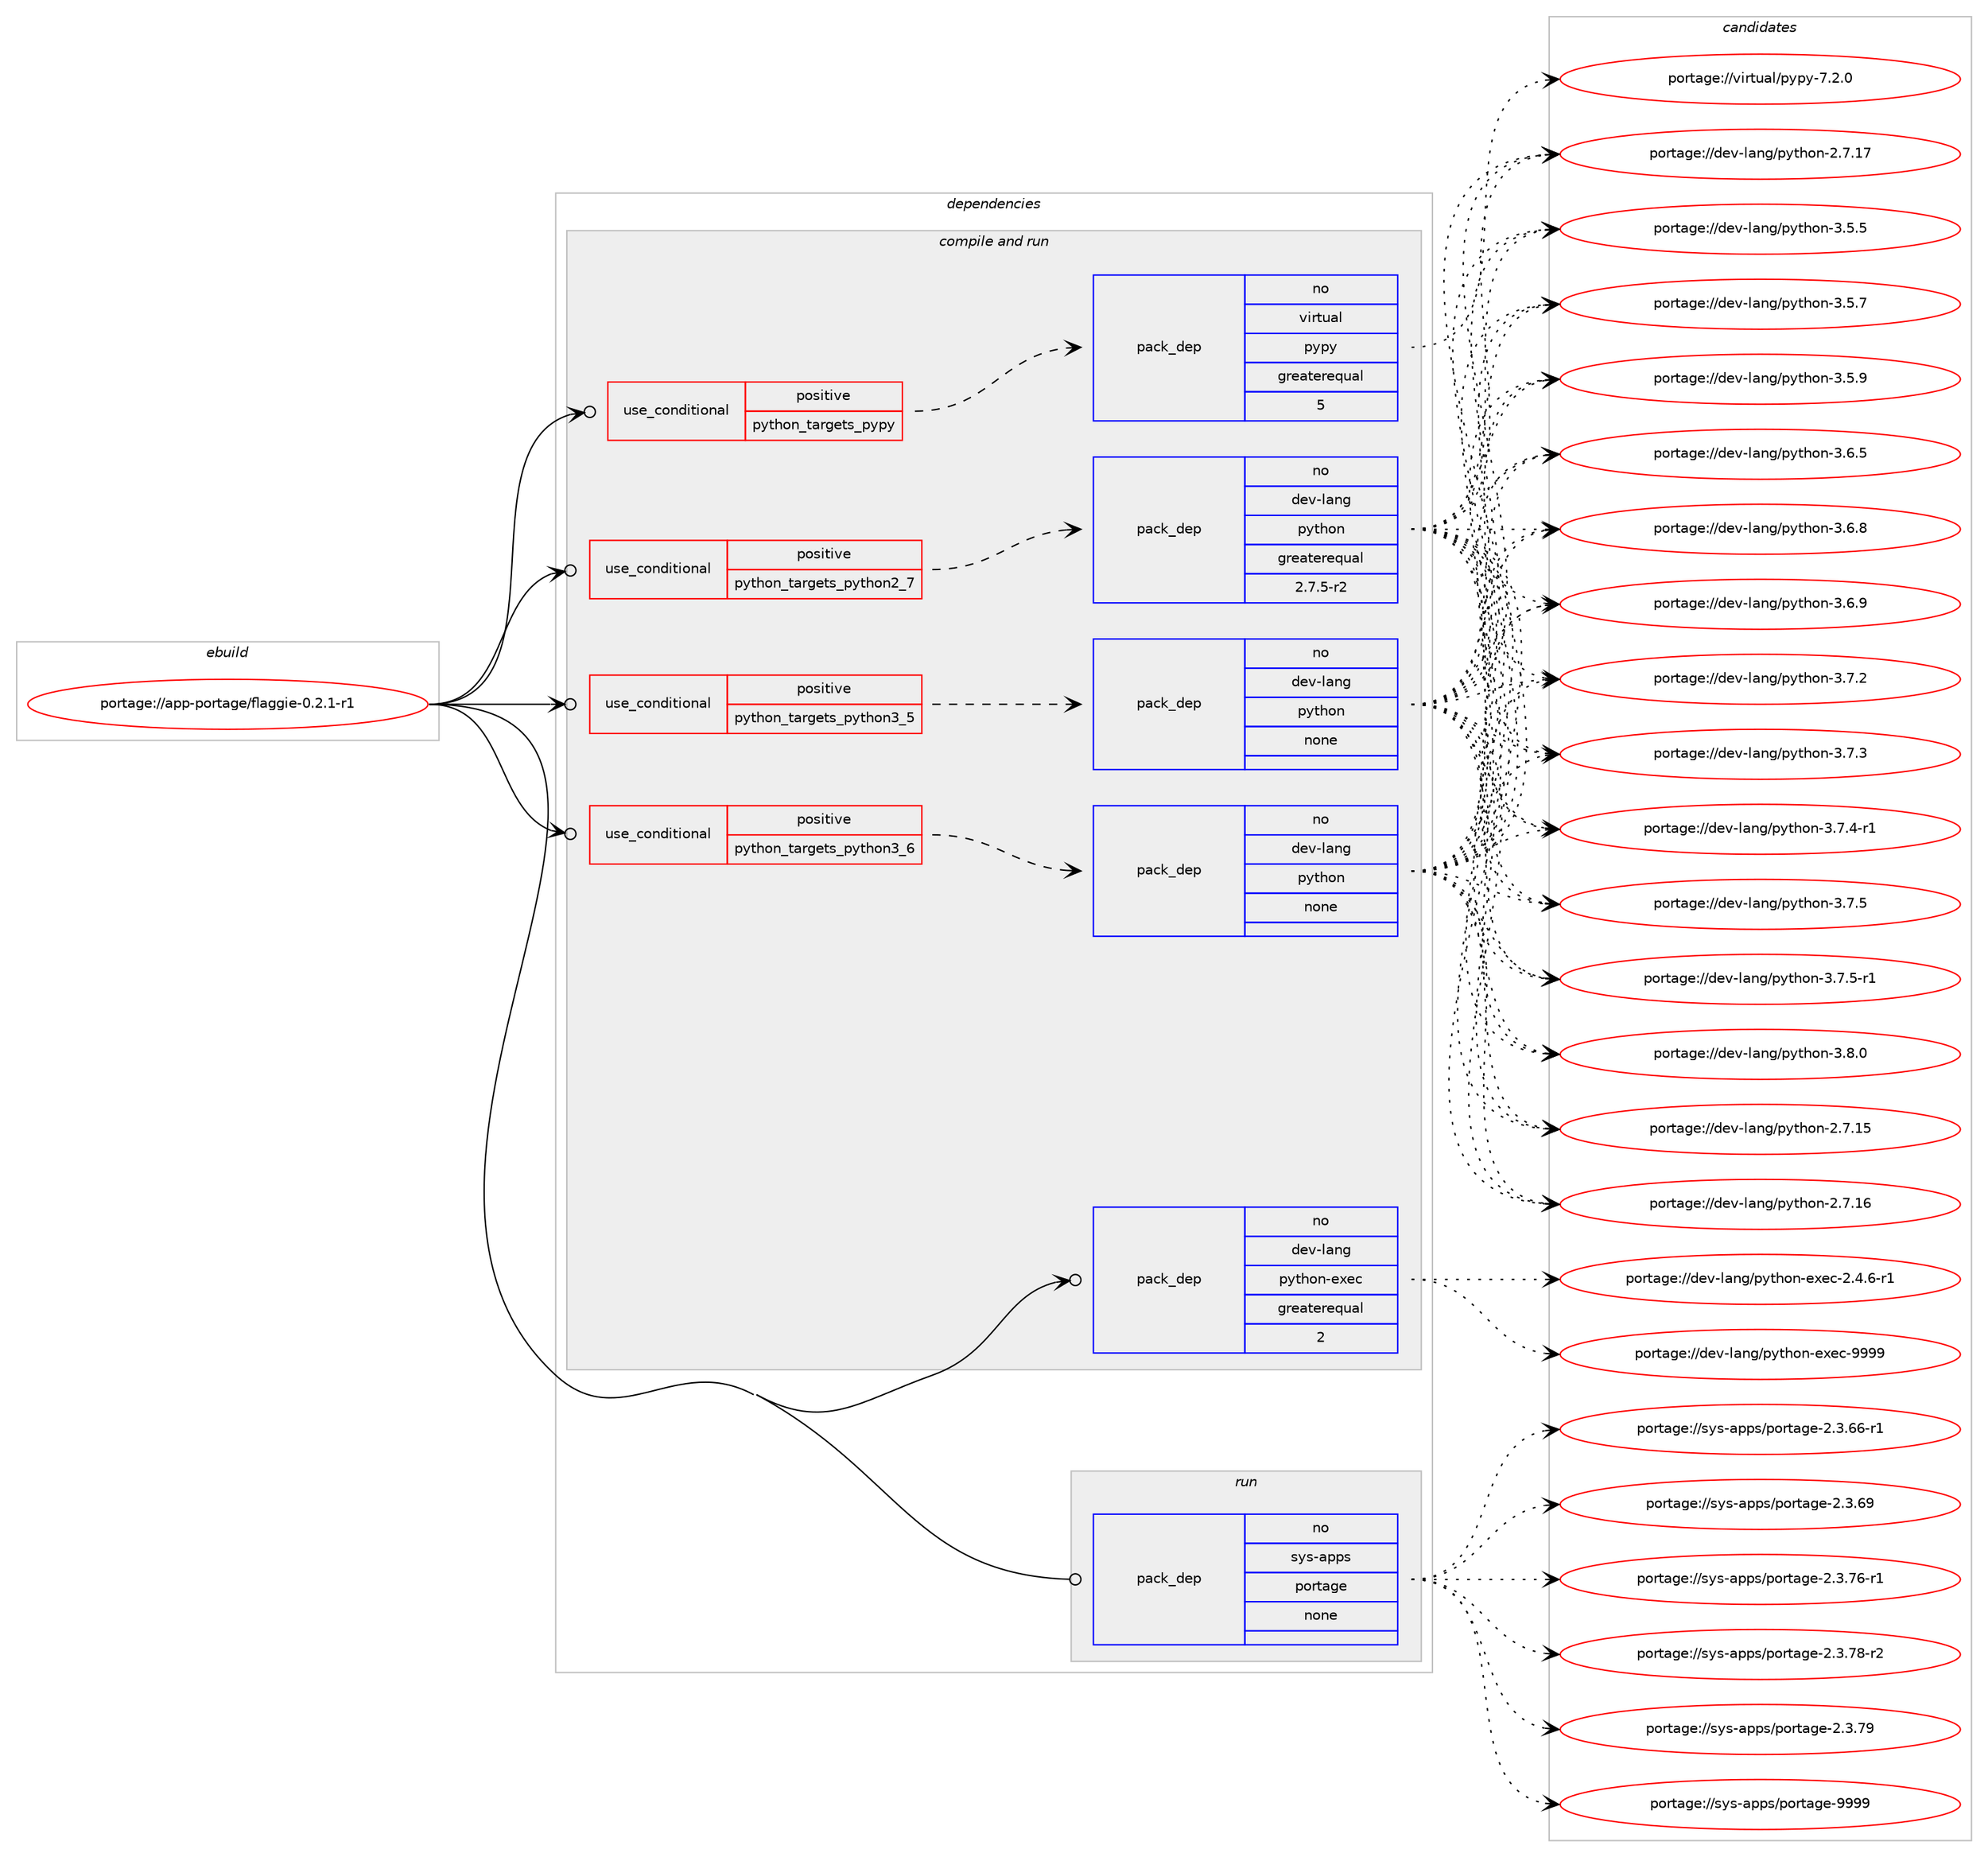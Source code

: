 digraph prolog {

# *************
# Graph options
# *************

newrank=true;
concentrate=true;
compound=true;
graph [rankdir=LR,fontname=Helvetica,fontsize=10,ranksep=1.5];#, ranksep=2.5, nodesep=0.2];
edge  [arrowhead=vee];
node  [fontname=Helvetica,fontsize=10];

# **********
# The ebuild
# **********

subgraph cluster_leftcol {
color=gray;
rank=same;
label=<<i>ebuild</i>>;
id [label="portage://app-portage/flaggie-0.2.1-r1", color=red, width=4, href="../app-portage/flaggie-0.2.1-r1.svg"];
}

# ****************
# The dependencies
# ****************

subgraph cluster_midcol {
color=gray;
label=<<i>dependencies</i>>;
subgraph cluster_compile {
fillcolor="#eeeeee";
style=filled;
label=<<i>compile</i>>;
}
subgraph cluster_compileandrun {
fillcolor="#eeeeee";
style=filled;
label=<<i>compile and run</i>>;
subgraph cond9908 {
dependency40678 [label=<<TABLE BORDER="0" CELLBORDER="1" CELLSPACING="0" CELLPADDING="4"><TR><TD ROWSPAN="3" CELLPADDING="10">use_conditional</TD></TR><TR><TD>positive</TD></TR><TR><TD>python_targets_pypy</TD></TR></TABLE>>, shape=none, color=red];
subgraph pack30089 {
dependency40679 [label=<<TABLE BORDER="0" CELLBORDER="1" CELLSPACING="0" CELLPADDING="4" WIDTH="220"><TR><TD ROWSPAN="6" CELLPADDING="30">pack_dep</TD></TR><TR><TD WIDTH="110">no</TD></TR><TR><TD>virtual</TD></TR><TR><TD>pypy</TD></TR><TR><TD>greaterequal</TD></TR><TR><TD>5</TD></TR></TABLE>>, shape=none, color=blue];
}
dependency40678:e -> dependency40679:w [weight=20,style="dashed",arrowhead="vee"];
}
id:e -> dependency40678:w [weight=20,style="solid",arrowhead="odotvee"];
subgraph cond9909 {
dependency40680 [label=<<TABLE BORDER="0" CELLBORDER="1" CELLSPACING="0" CELLPADDING="4"><TR><TD ROWSPAN="3" CELLPADDING="10">use_conditional</TD></TR><TR><TD>positive</TD></TR><TR><TD>python_targets_python2_7</TD></TR></TABLE>>, shape=none, color=red];
subgraph pack30090 {
dependency40681 [label=<<TABLE BORDER="0" CELLBORDER="1" CELLSPACING="0" CELLPADDING="4" WIDTH="220"><TR><TD ROWSPAN="6" CELLPADDING="30">pack_dep</TD></TR><TR><TD WIDTH="110">no</TD></TR><TR><TD>dev-lang</TD></TR><TR><TD>python</TD></TR><TR><TD>greaterequal</TD></TR><TR><TD>2.7.5-r2</TD></TR></TABLE>>, shape=none, color=blue];
}
dependency40680:e -> dependency40681:w [weight=20,style="dashed",arrowhead="vee"];
}
id:e -> dependency40680:w [weight=20,style="solid",arrowhead="odotvee"];
subgraph cond9910 {
dependency40682 [label=<<TABLE BORDER="0" CELLBORDER="1" CELLSPACING="0" CELLPADDING="4"><TR><TD ROWSPAN="3" CELLPADDING="10">use_conditional</TD></TR><TR><TD>positive</TD></TR><TR><TD>python_targets_python3_5</TD></TR></TABLE>>, shape=none, color=red];
subgraph pack30091 {
dependency40683 [label=<<TABLE BORDER="0" CELLBORDER="1" CELLSPACING="0" CELLPADDING="4" WIDTH="220"><TR><TD ROWSPAN="6" CELLPADDING="30">pack_dep</TD></TR><TR><TD WIDTH="110">no</TD></TR><TR><TD>dev-lang</TD></TR><TR><TD>python</TD></TR><TR><TD>none</TD></TR><TR><TD></TD></TR></TABLE>>, shape=none, color=blue];
}
dependency40682:e -> dependency40683:w [weight=20,style="dashed",arrowhead="vee"];
}
id:e -> dependency40682:w [weight=20,style="solid",arrowhead="odotvee"];
subgraph cond9911 {
dependency40684 [label=<<TABLE BORDER="0" CELLBORDER="1" CELLSPACING="0" CELLPADDING="4"><TR><TD ROWSPAN="3" CELLPADDING="10">use_conditional</TD></TR><TR><TD>positive</TD></TR><TR><TD>python_targets_python3_6</TD></TR></TABLE>>, shape=none, color=red];
subgraph pack30092 {
dependency40685 [label=<<TABLE BORDER="0" CELLBORDER="1" CELLSPACING="0" CELLPADDING="4" WIDTH="220"><TR><TD ROWSPAN="6" CELLPADDING="30">pack_dep</TD></TR><TR><TD WIDTH="110">no</TD></TR><TR><TD>dev-lang</TD></TR><TR><TD>python</TD></TR><TR><TD>none</TD></TR><TR><TD></TD></TR></TABLE>>, shape=none, color=blue];
}
dependency40684:e -> dependency40685:w [weight=20,style="dashed",arrowhead="vee"];
}
id:e -> dependency40684:w [weight=20,style="solid",arrowhead="odotvee"];
subgraph pack30093 {
dependency40686 [label=<<TABLE BORDER="0" CELLBORDER="1" CELLSPACING="0" CELLPADDING="4" WIDTH="220"><TR><TD ROWSPAN="6" CELLPADDING="30">pack_dep</TD></TR><TR><TD WIDTH="110">no</TD></TR><TR><TD>dev-lang</TD></TR><TR><TD>python-exec</TD></TR><TR><TD>greaterequal</TD></TR><TR><TD>2</TD></TR></TABLE>>, shape=none, color=blue];
}
id:e -> dependency40686:w [weight=20,style="solid",arrowhead="odotvee"];
}
subgraph cluster_run {
fillcolor="#eeeeee";
style=filled;
label=<<i>run</i>>;
subgraph pack30094 {
dependency40687 [label=<<TABLE BORDER="0" CELLBORDER="1" CELLSPACING="0" CELLPADDING="4" WIDTH="220"><TR><TD ROWSPAN="6" CELLPADDING="30">pack_dep</TD></TR><TR><TD WIDTH="110">no</TD></TR><TR><TD>sys-apps</TD></TR><TR><TD>portage</TD></TR><TR><TD>none</TD></TR><TR><TD></TD></TR></TABLE>>, shape=none, color=blue];
}
id:e -> dependency40687:w [weight=20,style="solid",arrowhead="odot"];
}
}

# **************
# The candidates
# **************

subgraph cluster_choices {
rank=same;
color=gray;
label=<<i>candidates</i>>;

subgraph choice30089 {
color=black;
nodesep=1;
choiceportage1181051141161179710847112121112121455546504648 [label="portage://virtual/pypy-7.2.0", color=red, width=4,href="../virtual/pypy-7.2.0.svg"];
dependency40679:e -> choiceportage1181051141161179710847112121112121455546504648:w [style=dotted,weight="100"];
}
subgraph choice30090 {
color=black;
nodesep=1;
choiceportage10010111845108971101034711212111610411111045504655464953 [label="portage://dev-lang/python-2.7.15", color=red, width=4,href="../dev-lang/python-2.7.15.svg"];
choiceportage10010111845108971101034711212111610411111045504655464954 [label="portage://dev-lang/python-2.7.16", color=red, width=4,href="../dev-lang/python-2.7.16.svg"];
choiceportage10010111845108971101034711212111610411111045504655464955 [label="portage://dev-lang/python-2.7.17", color=red, width=4,href="../dev-lang/python-2.7.17.svg"];
choiceportage100101118451089711010347112121116104111110455146534653 [label="portage://dev-lang/python-3.5.5", color=red, width=4,href="../dev-lang/python-3.5.5.svg"];
choiceportage100101118451089711010347112121116104111110455146534655 [label="portage://dev-lang/python-3.5.7", color=red, width=4,href="../dev-lang/python-3.5.7.svg"];
choiceportage100101118451089711010347112121116104111110455146534657 [label="portage://dev-lang/python-3.5.9", color=red, width=4,href="../dev-lang/python-3.5.9.svg"];
choiceportage100101118451089711010347112121116104111110455146544653 [label="portage://dev-lang/python-3.6.5", color=red, width=4,href="../dev-lang/python-3.6.5.svg"];
choiceportage100101118451089711010347112121116104111110455146544656 [label="portage://dev-lang/python-3.6.8", color=red, width=4,href="../dev-lang/python-3.6.8.svg"];
choiceportage100101118451089711010347112121116104111110455146544657 [label="portage://dev-lang/python-3.6.9", color=red, width=4,href="../dev-lang/python-3.6.9.svg"];
choiceportage100101118451089711010347112121116104111110455146554650 [label="portage://dev-lang/python-3.7.2", color=red, width=4,href="../dev-lang/python-3.7.2.svg"];
choiceportage100101118451089711010347112121116104111110455146554651 [label="portage://dev-lang/python-3.7.3", color=red, width=4,href="../dev-lang/python-3.7.3.svg"];
choiceportage1001011184510897110103471121211161041111104551465546524511449 [label="portage://dev-lang/python-3.7.4-r1", color=red, width=4,href="../dev-lang/python-3.7.4-r1.svg"];
choiceportage100101118451089711010347112121116104111110455146554653 [label="portage://dev-lang/python-3.7.5", color=red, width=4,href="../dev-lang/python-3.7.5.svg"];
choiceportage1001011184510897110103471121211161041111104551465546534511449 [label="portage://dev-lang/python-3.7.5-r1", color=red, width=4,href="../dev-lang/python-3.7.5-r1.svg"];
choiceportage100101118451089711010347112121116104111110455146564648 [label="portage://dev-lang/python-3.8.0", color=red, width=4,href="../dev-lang/python-3.8.0.svg"];
dependency40681:e -> choiceportage10010111845108971101034711212111610411111045504655464953:w [style=dotted,weight="100"];
dependency40681:e -> choiceportage10010111845108971101034711212111610411111045504655464954:w [style=dotted,weight="100"];
dependency40681:e -> choiceportage10010111845108971101034711212111610411111045504655464955:w [style=dotted,weight="100"];
dependency40681:e -> choiceportage100101118451089711010347112121116104111110455146534653:w [style=dotted,weight="100"];
dependency40681:e -> choiceportage100101118451089711010347112121116104111110455146534655:w [style=dotted,weight="100"];
dependency40681:e -> choiceportage100101118451089711010347112121116104111110455146534657:w [style=dotted,weight="100"];
dependency40681:e -> choiceportage100101118451089711010347112121116104111110455146544653:w [style=dotted,weight="100"];
dependency40681:e -> choiceportage100101118451089711010347112121116104111110455146544656:w [style=dotted,weight="100"];
dependency40681:e -> choiceportage100101118451089711010347112121116104111110455146544657:w [style=dotted,weight="100"];
dependency40681:e -> choiceportage100101118451089711010347112121116104111110455146554650:w [style=dotted,weight="100"];
dependency40681:e -> choiceportage100101118451089711010347112121116104111110455146554651:w [style=dotted,weight="100"];
dependency40681:e -> choiceportage1001011184510897110103471121211161041111104551465546524511449:w [style=dotted,weight="100"];
dependency40681:e -> choiceportage100101118451089711010347112121116104111110455146554653:w [style=dotted,weight="100"];
dependency40681:e -> choiceportage1001011184510897110103471121211161041111104551465546534511449:w [style=dotted,weight="100"];
dependency40681:e -> choiceportage100101118451089711010347112121116104111110455146564648:w [style=dotted,weight="100"];
}
subgraph choice30091 {
color=black;
nodesep=1;
choiceportage10010111845108971101034711212111610411111045504655464953 [label="portage://dev-lang/python-2.7.15", color=red, width=4,href="../dev-lang/python-2.7.15.svg"];
choiceportage10010111845108971101034711212111610411111045504655464954 [label="portage://dev-lang/python-2.7.16", color=red, width=4,href="../dev-lang/python-2.7.16.svg"];
choiceportage10010111845108971101034711212111610411111045504655464955 [label="portage://dev-lang/python-2.7.17", color=red, width=4,href="../dev-lang/python-2.7.17.svg"];
choiceportage100101118451089711010347112121116104111110455146534653 [label="portage://dev-lang/python-3.5.5", color=red, width=4,href="../dev-lang/python-3.5.5.svg"];
choiceportage100101118451089711010347112121116104111110455146534655 [label="portage://dev-lang/python-3.5.7", color=red, width=4,href="../dev-lang/python-3.5.7.svg"];
choiceportage100101118451089711010347112121116104111110455146534657 [label="portage://dev-lang/python-3.5.9", color=red, width=4,href="../dev-lang/python-3.5.9.svg"];
choiceportage100101118451089711010347112121116104111110455146544653 [label="portage://dev-lang/python-3.6.5", color=red, width=4,href="../dev-lang/python-3.6.5.svg"];
choiceportage100101118451089711010347112121116104111110455146544656 [label="portage://dev-lang/python-3.6.8", color=red, width=4,href="../dev-lang/python-3.6.8.svg"];
choiceportage100101118451089711010347112121116104111110455146544657 [label="portage://dev-lang/python-3.6.9", color=red, width=4,href="../dev-lang/python-3.6.9.svg"];
choiceportage100101118451089711010347112121116104111110455146554650 [label="portage://dev-lang/python-3.7.2", color=red, width=4,href="../dev-lang/python-3.7.2.svg"];
choiceportage100101118451089711010347112121116104111110455146554651 [label="portage://dev-lang/python-3.7.3", color=red, width=4,href="../dev-lang/python-3.7.3.svg"];
choiceportage1001011184510897110103471121211161041111104551465546524511449 [label="portage://dev-lang/python-3.7.4-r1", color=red, width=4,href="../dev-lang/python-3.7.4-r1.svg"];
choiceportage100101118451089711010347112121116104111110455146554653 [label="portage://dev-lang/python-3.7.5", color=red, width=4,href="../dev-lang/python-3.7.5.svg"];
choiceportage1001011184510897110103471121211161041111104551465546534511449 [label="portage://dev-lang/python-3.7.5-r1", color=red, width=4,href="../dev-lang/python-3.7.5-r1.svg"];
choiceportage100101118451089711010347112121116104111110455146564648 [label="portage://dev-lang/python-3.8.0", color=red, width=4,href="../dev-lang/python-3.8.0.svg"];
dependency40683:e -> choiceportage10010111845108971101034711212111610411111045504655464953:w [style=dotted,weight="100"];
dependency40683:e -> choiceportage10010111845108971101034711212111610411111045504655464954:w [style=dotted,weight="100"];
dependency40683:e -> choiceportage10010111845108971101034711212111610411111045504655464955:w [style=dotted,weight="100"];
dependency40683:e -> choiceportage100101118451089711010347112121116104111110455146534653:w [style=dotted,weight="100"];
dependency40683:e -> choiceportage100101118451089711010347112121116104111110455146534655:w [style=dotted,weight="100"];
dependency40683:e -> choiceportage100101118451089711010347112121116104111110455146534657:w [style=dotted,weight="100"];
dependency40683:e -> choiceportage100101118451089711010347112121116104111110455146544653:w [style=dotted,weight="100"];
dependency40683:e -> choiceportage100101118451089711010347112121116104111110455146544656:w [style=dotted,weight="100"];
dependency40683:e -> choiceportage100101118451089711010347112121116104111110455146544657:w [style=dotted,weight="100"];
dependency40683:e -> choiceportage100101118451089711010347112121116104111110455146554650:w [style=dotted,weight="100"];
dependency40683:e -> choiceportage100101118451089711010347112121116104111110455146554651:w [style=dotted,weight="100"];
dependency40683:e -> choiceportage1001011184510897110103471121211161041111104551465546524511449:w [style=dotted,weight="100"];
dependency40683:e -> choiceportage100101118451089711010347112121116104111110455146554653:w [style=dotted,weight="100"];
dependency40683:e -> choiceportage1001011184510897110103471121211161041111104551465546534511449:w [style=dotted,weight="100"];
dependency40683:e -> choiceportage100101118451089711010347112121116104111110455146564648:w [style=dotted,weight="100"];
}
subgraph choice30092 {
color=black;
nodesep=1;
choiceportage10010111845108971101034711212111610411111045504655464953 [label="portage://dev-lang/python-2.7.15", color=red, width=4,href="../dev-lang/python-2.7.15.svg"];
choiceportage10010111845108971101034711212111610411111045504655464954 [label="portage://dev-lang/python-2.7.16", color=red, width=4,href="../dev-lang/python-2.7.16.svg"];
choiceportage10010111845108971101034711212111610411111045504655464955 [label="portage://dev-lang/python-2.7.17", color=red, width=4,href="../dev-lang/python-2.7.17.svg"];
choiceportage100101118451089711010347112121116104111110455146534653 [label="portage://dev-lang/python-3.5.5", color=red, width=4,href="../dev-lang/python-3.5.5.svg"];
choiceportage100101118451089711010347112121116104111110455146534655 [label="portage://dev-lang/python-3.5.7", color=red, width=4,href="../dev-lang/python-3.5.7.svg"];
choiceportage100101118451089711010347112121116104111110455146534657 [label="portage://dev-lang/python-3.5.9", color=red, width=4,href="../dev-lang/python-3.5.9.svg"];
choiceportage100101118451089711010347112121116104111110455146544653 [label="portage://dev-lang/python-3.6.5", color=red, width=4,href="../dev-lang/python-3.6.5.svg"];
choiceportage100101118451089711010347112121116104111110455146544656 [label="portage://dev-lang/python-3.6.8", color=red, width=4,href="../dev-lang/python-3.6.8.svg"];
choiceportage100101118451089711010347112121116104111110455146544657 [label="portage://dev-lang/python-3.6.9", color=red, width=4,href="../dev-lang/python-3.6.9.svg"];
choiceportage100101118451089711010347112121116104111110455146554650 [label="portage://dev-lang/python-3.7.2", color=red, width=4,href="../dev-lang/python-3.7.2.svg"];
choiceportage100101118451089711010347112121116104111110455146554651 [label="portage://dev-lang/python-3.7.3", color=red, width=4,href="../dev-lang/python-3.7.3.svg"];
choiceportage1001011184510897110103471121211161041111104551465546524511449 [label="portage://dev-lang/python-3.7.4-r1", color=red, width=4,href="../dev-lang/python-3.7.4-r1.svg"];
choiceportage100101118451089711010347112121116104111110455146554653 [label="portage://dev-lang/python-3.7.5", color=red, width=4,href="../dev-lang/python-3.7.5.svg"];
choiceportage1001011184510897110103471121211161041111104551465546534511449 [label="portage://dev-lang/python-3.7.5-r1", color=red, width=4,href="../dev-lang/python-3.7.5-r1.svg"];
choiceportage100101118451089711010347112121116104111110455146564648 [label="portage://dev-lang/python-3.8.0", color=red, width=4,href="../dev-lang/python-3.8.0.svg"];
dependency40685:e -> choiceportage10010111845108971101034711212111610411111045504655464953:w [style=dotted,weight="100"];
dependency40685:e -> choiceportage10010111845108971101034711212111610411111045504655464954:w [style=dotted,weight="100"];
dependency40685:e -> choiceportage10010111845108971101034711212111610411111045504655464955:w [style=dotted,weight="100"];
dependency40685:e -> choiceportage100101118451089711010347112121116104111110455146534653:w [style=dotted,weight="100"];
dependency40685:e -> choiceportage100101118451089711010347112121116104111110455146534655:w [style=dotted,weight="100"];
dependency40685:e -> choiceportage100101118451089711010347112121116104111110455146534657:w [style=dotted,weight="100"];
dependency40685:e -> choiceportage100101118451089711010347112121116104111110455146544653:w [style=dotted,weight="100"];
dependency40685:e -> choiceportage100101118451089711010347112121116104111110455146544656:w [style=dotted,weight="100"];
dependency40685:e -> choiceportage100101118451089711010347112121116104111110455146544657:w [style=dotted,weight="100"];
dependency40685:e -> choiceportage100101118451089711010347112121116104111110455146554650:w [style=dotted,weight="100"];
dependency40685:e -> choiceportage100101118451089711010347112121116104111110455146554651:w [style=dotted,weight="100"];
dependency40685:e -> choiceportage1001011184510897110103471121211161041111104551465546524511449:w [style=dotted,weight="100"];
dependency40685:e -> choiceportage100101118451089711010347112121116104111110455146554653:w [style=dotted,weight="100"];
dependency40685:e -> choiceportage1001011184510897110103471121211161041111104551465546534511449:w [style=dotted,weight="100"];
dependency40685:e -> choiceportage100101118451089711010347112121116104111110455146564648:w [style=dotted,weight="100"];
}
subgraph choice30093 {
color=black;
nodesep=1;
choiceportage10010111845108971101034711212111610411111045101120101994550465246544511449 [label="portage://dev-lang/python-exec-2.4.6-r1", color=red, width=4,href="../dev-lang/python-exec-2.4.6-r1.svg"];
choiceportage10010111845108971101034711212111610411111045101120101994557575757 [label="portage://dev-lang/python-exec-9999", color=red, width=4,href="../dev-lang/python-exec-9999.svg"];
dependency40686:e -> choiceportage10010111845108971101034711212111610411111045101120101994550465246544511449:w [style=dotted,weight="100"];
dependency40686:e -> choiceportage10010111845108971101034711212111610411111045101120101994557575757:w [style=dotted,weight="100"];
}
subgraph choice30094 {
color=black;
nodesep=1;
choiceportage11512111545971121121154711211111411697103101455046514654544511449 [label="portage://sys-apps/portage-2.3.66-r1", color=red, width=4,href="../sys-apps/portage-2.3.66-r1.svg"];
choiceportage1151211154597112112115471121111141169710310145504651465457 [label="portage://sys-apps/portage-2.3.69", color=red, width=4,href="../sys-apps/portage-2.3.69.svg"];
choiceportage11512111545971121121154711211111411697103101455046514655544511449 [label="portage://sys-apps/portage-2.3.76-r1", color=red, width=4,href="../sys-apps/portage-2.3.76-r1.svg"];
choiceportage11512111545971121121154711211111411697103101455046514655564511450 [label="portage://sys-apps/portage-2.3.78-r2", color=red, width=4,href="../sys-apps/portage-2.3.78-r2.svg"];
choiceportage1151211154597112112115471121111141169710310145504651465557 [label="portage://sys-apps/portage-2.3.79", color=red, width=4,href="../sys-apps/portage-2.3.79.svg"];
choiceportage115121115459711211211547112111114116971031014557575757 [label="portage://sys-apps/portage-9999", color=red, width=4,href="../sys-apps/portage-9999.svg"];
dependency40687:e -> choiceportage11512111545971121121154711211111411697103101455046514654544511449:w [style=dotted,weight="100"];
dependency40687:e -> choiceportage1151211154597112112115471121111141169710310145504651465457:w [style=dotted,weight="100"];
dependency40687:e -> choiceportage11512111545971121121154711211111411697103101455046514655544511449:w [style=dotted,weight="100"];
dependency40687:e -> choiceportage11512111545971121121154711211111411697103101455046514655564511450:w [style=dotted,weight="100"];
dependency40687:e -> choiceportage1151211154597112112115471121111141169710310145504651465557:w [style=dotted,weight="100"];
dependency40687:e -> choiceportage115121115459711211211547112111114116971031014557575757:w [style=dotted,weight="100"];
}
}

}
